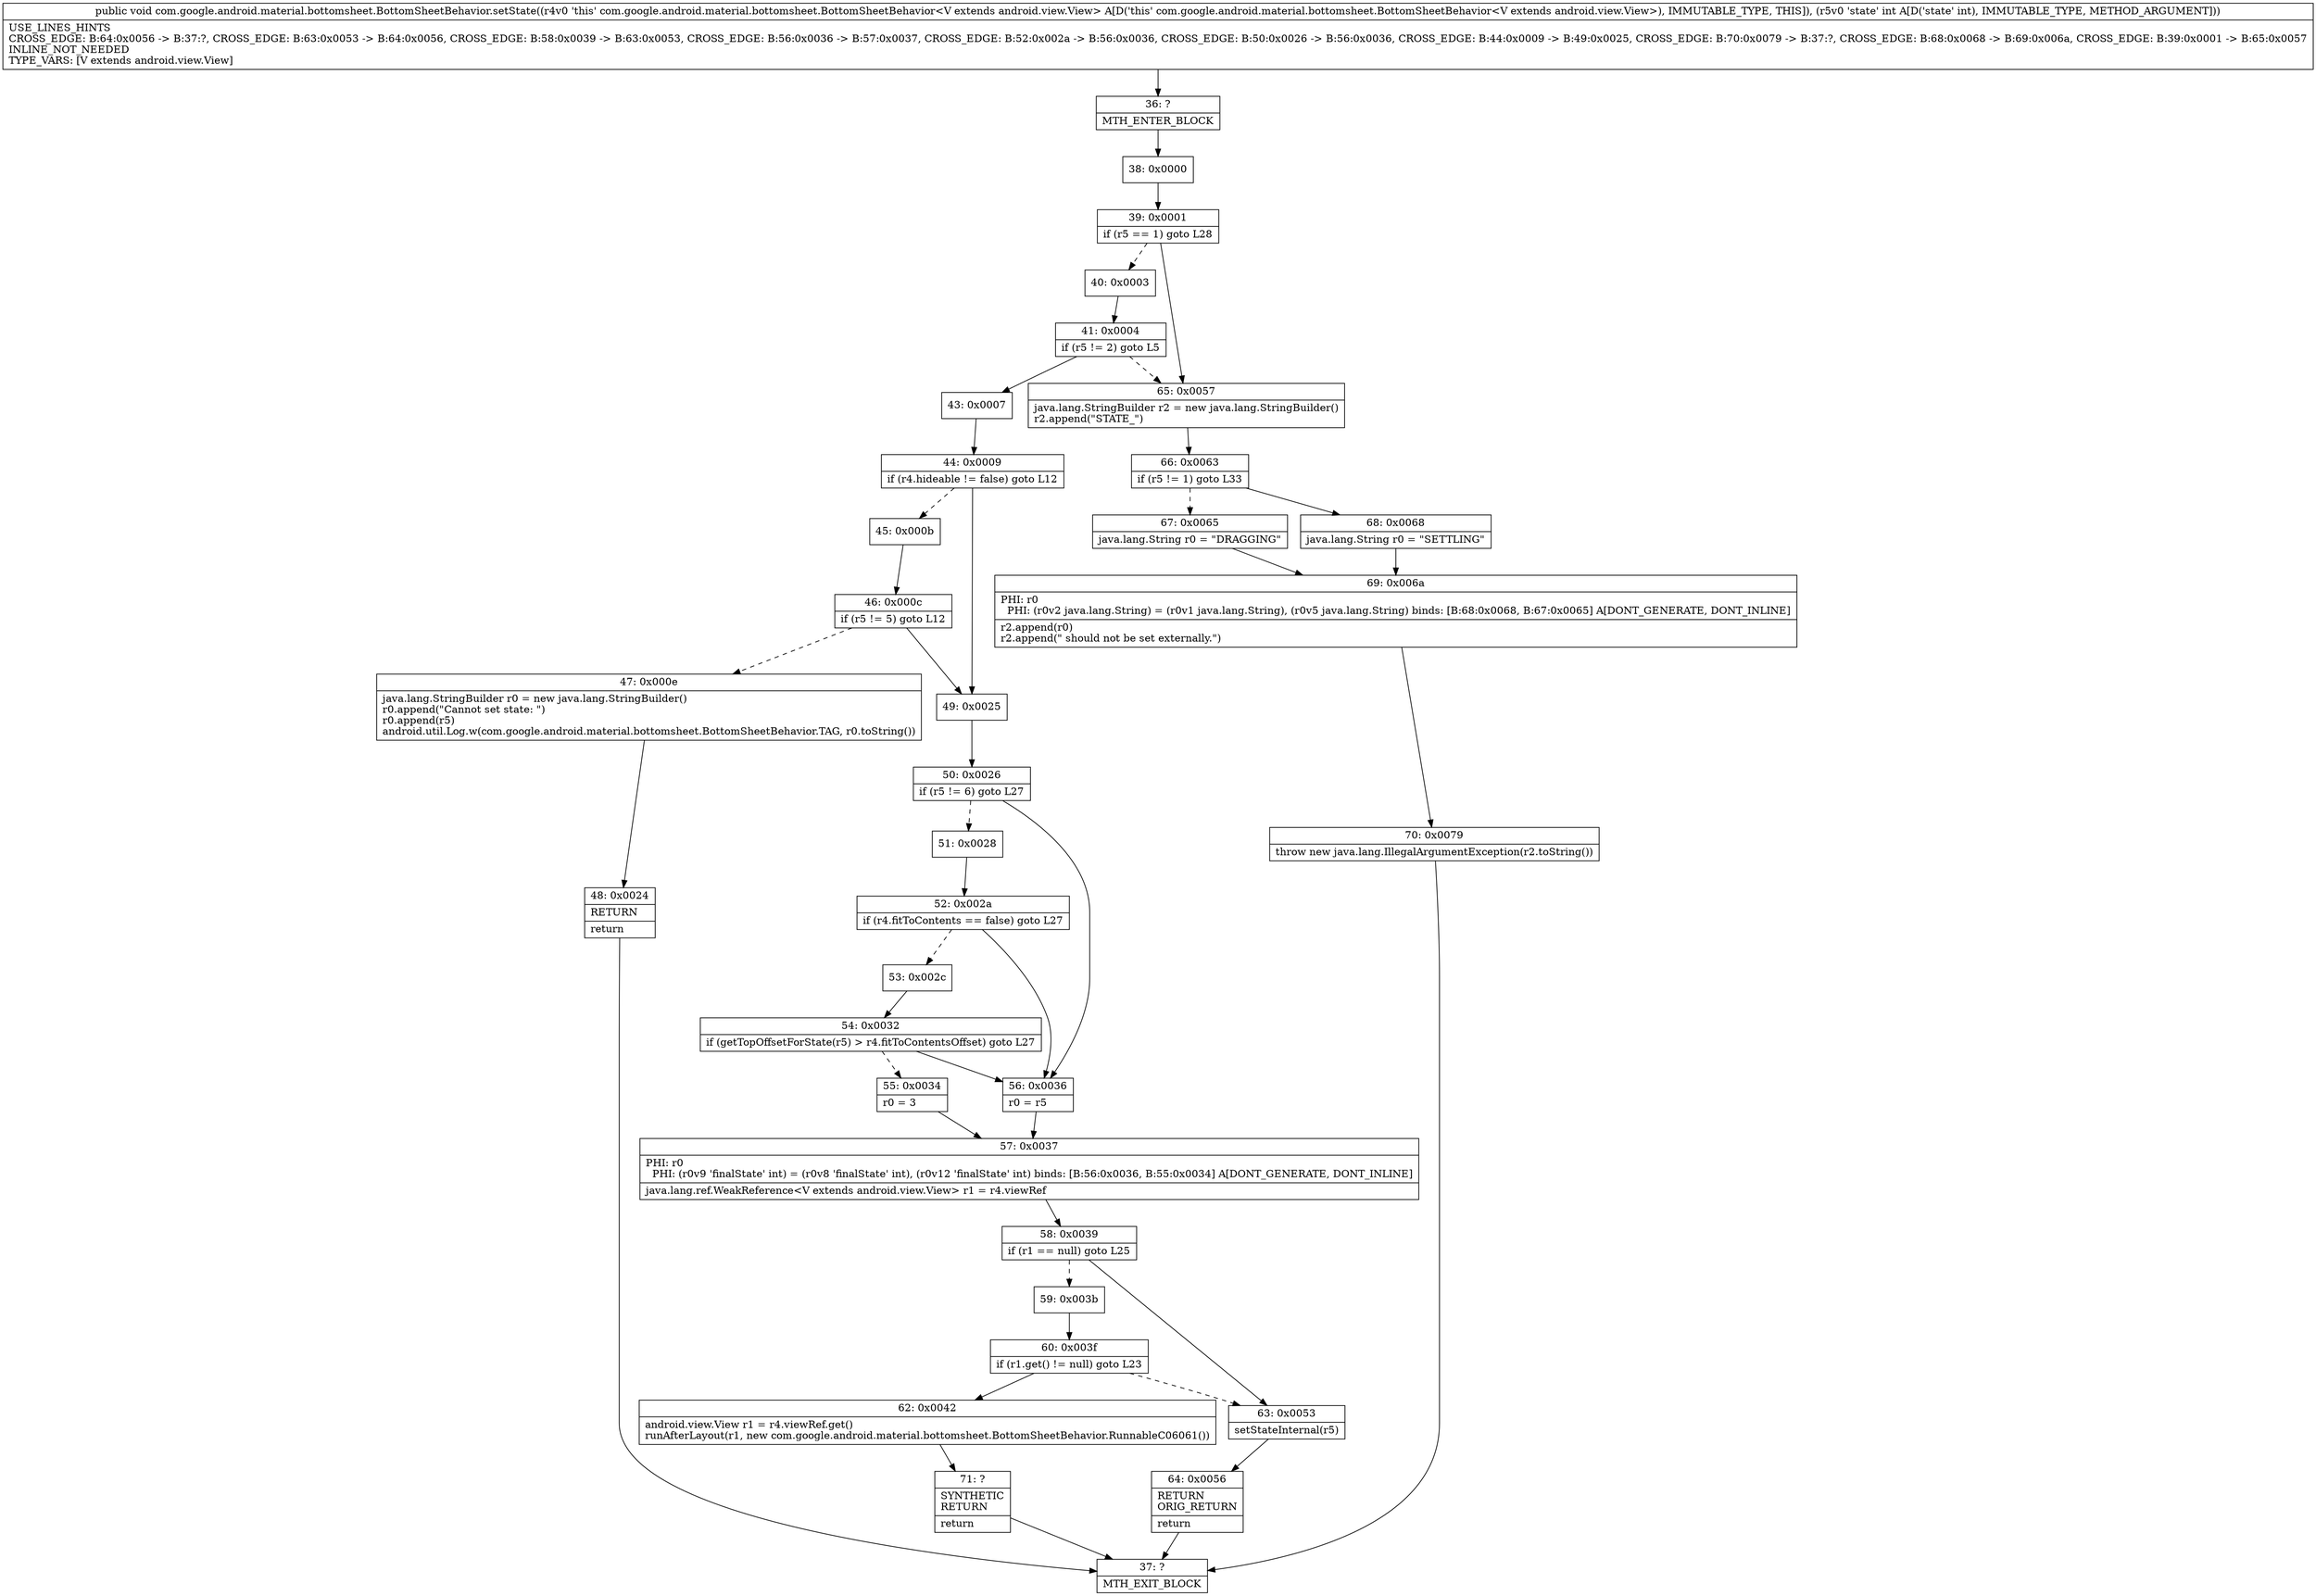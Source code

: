 digraph "CFG forcom.google.android.material.bottomsheet.BottomSheetBehavior.setState(I)V" {
Node_36 [shape=record,label="{36\:\ ?|MTH_ENTER_BLOCK\l}"];
Node_38 [shape=record,label="{38\:\ 0x0000}"];
Node_39 [shape=record,label="{39\:\ 0x0001|if (r5 == 1) goto L28\l}"];
Node_40 [shape=record,label="{40\:\ 0x0003}"];
Node_41 [shape=record,label="{41\:\ 0x0004|if (r5 != 2) goto L5\l}"];
Node_43 [shape=record,label="{43\:\ 0x0007}"];
Node_44 [shape=record,label="{44\:\ 0x0009|if (r4.hideable != false) goto L12\l}"];
Node_45 [shape=record,label="{45\:\ 0x000b}"];
Node_46 [shape=record,label="{46\:\ 0x000c|if (r5 != 5) goto L12\l}"];
Node_47 [shape=record,label="{47\:\ 0x000e|java.lang.StringBuilder r0 = new java.lang.StringBuilder()\lr0.append(\"Cannot set state: \")\lr0.append(r5)\landroid.util.Log.w(com.google.android.material.bottomsheet.BottomSheetBehavior.TAG, r0.toString())\l}"];
Node_48 [shape=record,label="{48\:\ 0x0024|RETURN\l|return\l}"];
Node_37 [shape=record,label="{37\:\ ?|MTH_EXIT_BLOCK\l}"];
Node_49 [shape=record,label="{49\:\ 0x0025}"];
Node_50 [shape=record,label="{50\:\ 0x0026|if (r5 != 6) goto L27\l}"];
Node_51 [shape=record,label="{51\:\ 0x0028}"];
Node_52 [shape=record,label="{52\:\ 0x002a|if (r4.fitToContents == false) goto L27\l}"];
Node_53 [shape=record,label="{53\:\ 0x002c}"];
Node_54 [shape=record,label="{54\:\ 0x0032|if (getTopOffsetForState(r5) \> r4.fitToContentsOffset) goto L27\l}"];
Node_55 [shape=record,label="{55\:\ 0x0034|r0 = 3\l}"];
Node_57 [shape=record,label="{57\:\ 0x0037|PHI: r0 \l  PHI: (r0v9 'finalState' int) = (r0v8 'finalState' int), (r0v12 'finalState' int) binds: [B:56:0x0036, B:55:0x0034] A[DONT_GENERATE, DONT_INLINE]\l|java.lang.ref.WeakReference\<V extends android.view.View\> r1 = r4.viewRef\l}"];
Node_58 [shape=record,label="{58\:\ 0x0039|if (r1 == null) goto L25\l}"];
Node_59 [shape=record,label="{59\:\ 0x003b}"];
Node_60 [shape=record,label="{60\:\ 0x003f|if (r1.get() != null) goto L23\l}"];
Node_62 [shape=record,label="{62\:\ 0x0042|android.view.View r1 = r4.viewRef.get()\lrunAfterLayout(r1, new com.google.android.material.bottomsheet.BottomSheetBehavior.RunnableC06061())\l}"];
Node_71 [shape=record,label="{71\:\ ?|SYNTHETIC\lRETURN\l|return\l}"];
Node_63 [shape=record,label="{63\:\ 0x0053|setStateInternal(r5)\l}"];
Node_64 [shape=record,label="{64\:\ 0x0056|RETURN\lORIG_RETURN\l|return\l}"];
Node_56 [shape=record,label="{56\:\ 0x0036|r0 = r5\l}"];
Node_65 [shape=record,label="{65\:\ 0x0057|java.lang.StringBuilder r2 = new java.lang.StringBuilder()\lr2.append(\"STATE_\")\l}"];
Node_66 [shape=record,label="{66\:\ 0x0063|if (r5 != 1) goto L33\l}"];
Node_67 [shape=record,label="{67\:\ 0x0065|java.lang.String r0 = \"DRAGGING\"\l}"];
Node_69 [shape=record,label="{69\:\ 0x006a|PHI: r0 \l  PHI: (r0v2 java.lang.String) = (r0v1 java.lang.String), (r0v5 java.lang.String) binds: [B:68:0x0068, B:67:0x0065] A[DONT_GENERATE, DONT_INLINE]\l|r2.append(r0)\lr2.append(\" should not be set externally.\")\l}"];
Node_70 [shape=record,label="{70\:\ 0x0079|throw new java.lang.IllegalArgumentException(r2.toString())\l}"];
Node_68 [shape=record,label="{68\:\ 0x0068|java.lang.String r0 = \"SETTLING\"\l}"];
MethodNode[shape=record,label="{public void com.google.android.material.bottomsheet.BottomSheetBehavior.setState((r4v0 'this' com.google.android.material.bottomsheet.BottomSheetBehavior\<V extends android.view.View\> A[D('this' com.google.android.material.bottomsheet.BottomSheetBehavior\<V extends android.view.View\>), IMMUTABLE_TYPE, THIS]), (r5v0 'state' int A[D('state' int), IMMUTABLE_TYPE, METHOD_ARGUMENT]))  | USE_LINES_HINTS\lCROSS_EDGE: B:64:0x0056 \-\> B:37:?, CROSS_EDGE: B:63:0x0053 \-\> B:64:0x0056, CROSS_EDGE: B:58:0x0039 \-\> B:63:0x0053, CROSS_EDGE: B:56:0x0036 \-\> B:57:0x0037, CROSS_EDGE: B:52:0x002a \-\> B:56:0x0036, CROSS_EDGE: B:50:0x0026 \-\> B:56:0x0036, CROSS_EDGE: B:44:0x0009 \-\> B:49:0x0025, CROSS_EDGE: B:70:0x0079 \-\> B:37:?, CROSS_EDGE: B:68:0x0068 \-\> B:69:0x006a, CROSS_EDGE: B:39:0x0001 \-\> B:65:0x0057\lINLINE_NOT_NEEDED\lTYPE_VARS: [V extends android.view.View]\l}"];
MethodNode -> Node_36;Node_36 -> Node_38;
Node_38 -> Node_39;
Node_39 -> Node_40[style=dashed];
Node_39 -> Node_65;
Node_40 -> Node_41;
Node_41 -> Node_43;
Node_41 -> Node_65[style=dashed];
Node_43 -> Node_44;
Node_44 -> Node_45[style=dashed];
Node_44 -> Node_49;
Node_45 -> Node_46;
Node_46 -> Node_47[style=dashed];
Node_46 -> Node_49;
Node_47 -> Node_48;
Node_48 -> Node_37;
Node_49 -> Node_50;
Node_50 -> Node_51[style=dashed];
Node_50 -> Node_56;
Node_51 -> Node_52;
Node_52 -> Node_53[style=dashed];
Node_52 -> Node_56;
Node_53 -> Node_54;
Node_54 -> Node_55[style=dashed];
Node_54 -> Node_56;
Node_55 -> Node_57;
Node_57 -> Node_58;
Node_58 -> Node_59[style=dashed];
Node_58 -> Node_63;
Node_59 -> Node_60;
Node_60 -> Node_62;
Node_60 -> Node_63[style=dashed];
Node_62 -> Node_71;
Node_71 -> Node_37;
Node_63 -> Node_64;
Node_64 -> Node_37;
Node_56 -> Node_57;
Node_65 -> Node_66;
Node_66 -> Node_67[style=dashed];
Node_66 -> Node_68;
Node_67 -> Node_69;
Node_69 -> Node_70;
Node_70 -> Node_37;
Node_68 -> Node_69;
}

